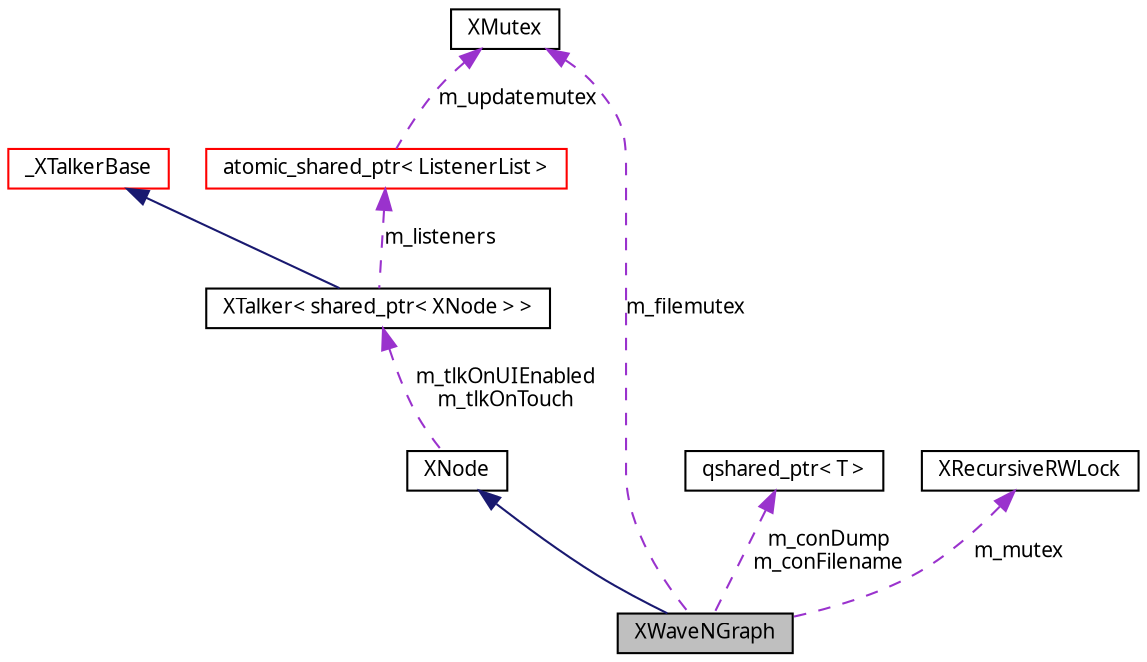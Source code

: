 digraph G
{
  edge [fontname="FreeSans.ttf",fontsize=10,labelfontname="FreeSans.ttf",labelfontsize=10];
  node [fontname="FreeSans.ttf",fontsize=10,shape=record];
  Node1 [label="XWaveNGraph",height=0.2,width=0.4,color="black", fillcolor="grey75", style="filled" fontcolor="black"];
  Node2 -> Node1 [dir=back,color="midnightblue",fontsize=10,style="solid",fontname="FreeSans.ttf"];
  Node2 [label="XNode",height=0.2,width=0.4,color="black", fillcolor="white", style="filled",URL="$class_x_node.html"];
  Node3 -> Node2 [dir=back,color="darkorchid3",fontsize=10,style="dashed",label="m_tlkOnUIEnabled\nm_tlkOnTouch",fontname="FreeSans.ttf"];
  Node3 [label="XTalker\< shared_ptr\< XNode \> \>",height=0.2,width=0.4,color="black", fillcolor="white", style="filled",URL="$class_x_talker.html"];
  Node4 -> Node3 [dir=back,color="midnightblue",fontsize=10,style="solid",fontname="FreeSans.ttf"];
  Node4 [label="_XTalkerBase",height=0.2,width=0.4,color="red", fillcolor="white", style="filled",URL="$class___x_talker_base.html"];
  Node5 -> Node3 [dir=back,color="darkorchid3",fontsize=10,style="dashed",label="m_listeners",fontname="FreeSans.ttf"];
  Node5 [label="atomic_shared_ptr\< ListenerList \>",height=0.2,width=0.4,color="red", fillcolor="white", style="filled",URL="$classatomic__shared__ptr.html"];
  Node6 -> Node5 [dir=back,color="darkorchid3",fontsize=10,style="dashed",label="m_updatemutex",fontname="FreeSans.ttf"];
  Node6 [label="XMutex",height=0.2,width=0.4,color="black", fillcolor="white", style="filled",URL="$class_x_mutex.html"];
  Node6 -> Node1 [dir=back,color="darkorchid3",fontsize=10,style="dashed",label="m_filemutex",fontname="FreeSans.ttf"];
  Node7 -> Node1 [dir=back,color="darkorchid3",fontsize=10,style="dashed",label="m_conDump\nm_conFilename",fontname="FreeSans.ttf"];
  Node7 [label="qshared_ptr\< T \>",height=0.2,width=0.4,color="black", fillcolor="white", style="filled",URL="$classqshared__ptr.html"];
  Node8 -> Node1 [dir=back,color="darkorchid3",fontsize=10,style="dashed",label="m_mutex",fontname="FreeSans.ttf"];
  Node8 [label="XRecursiveRWLock",height=0.2,width=0.4,color="black", fillcolor="white", style="filled",URL="$class_x_recursive_r_w_lock.html"];
}
